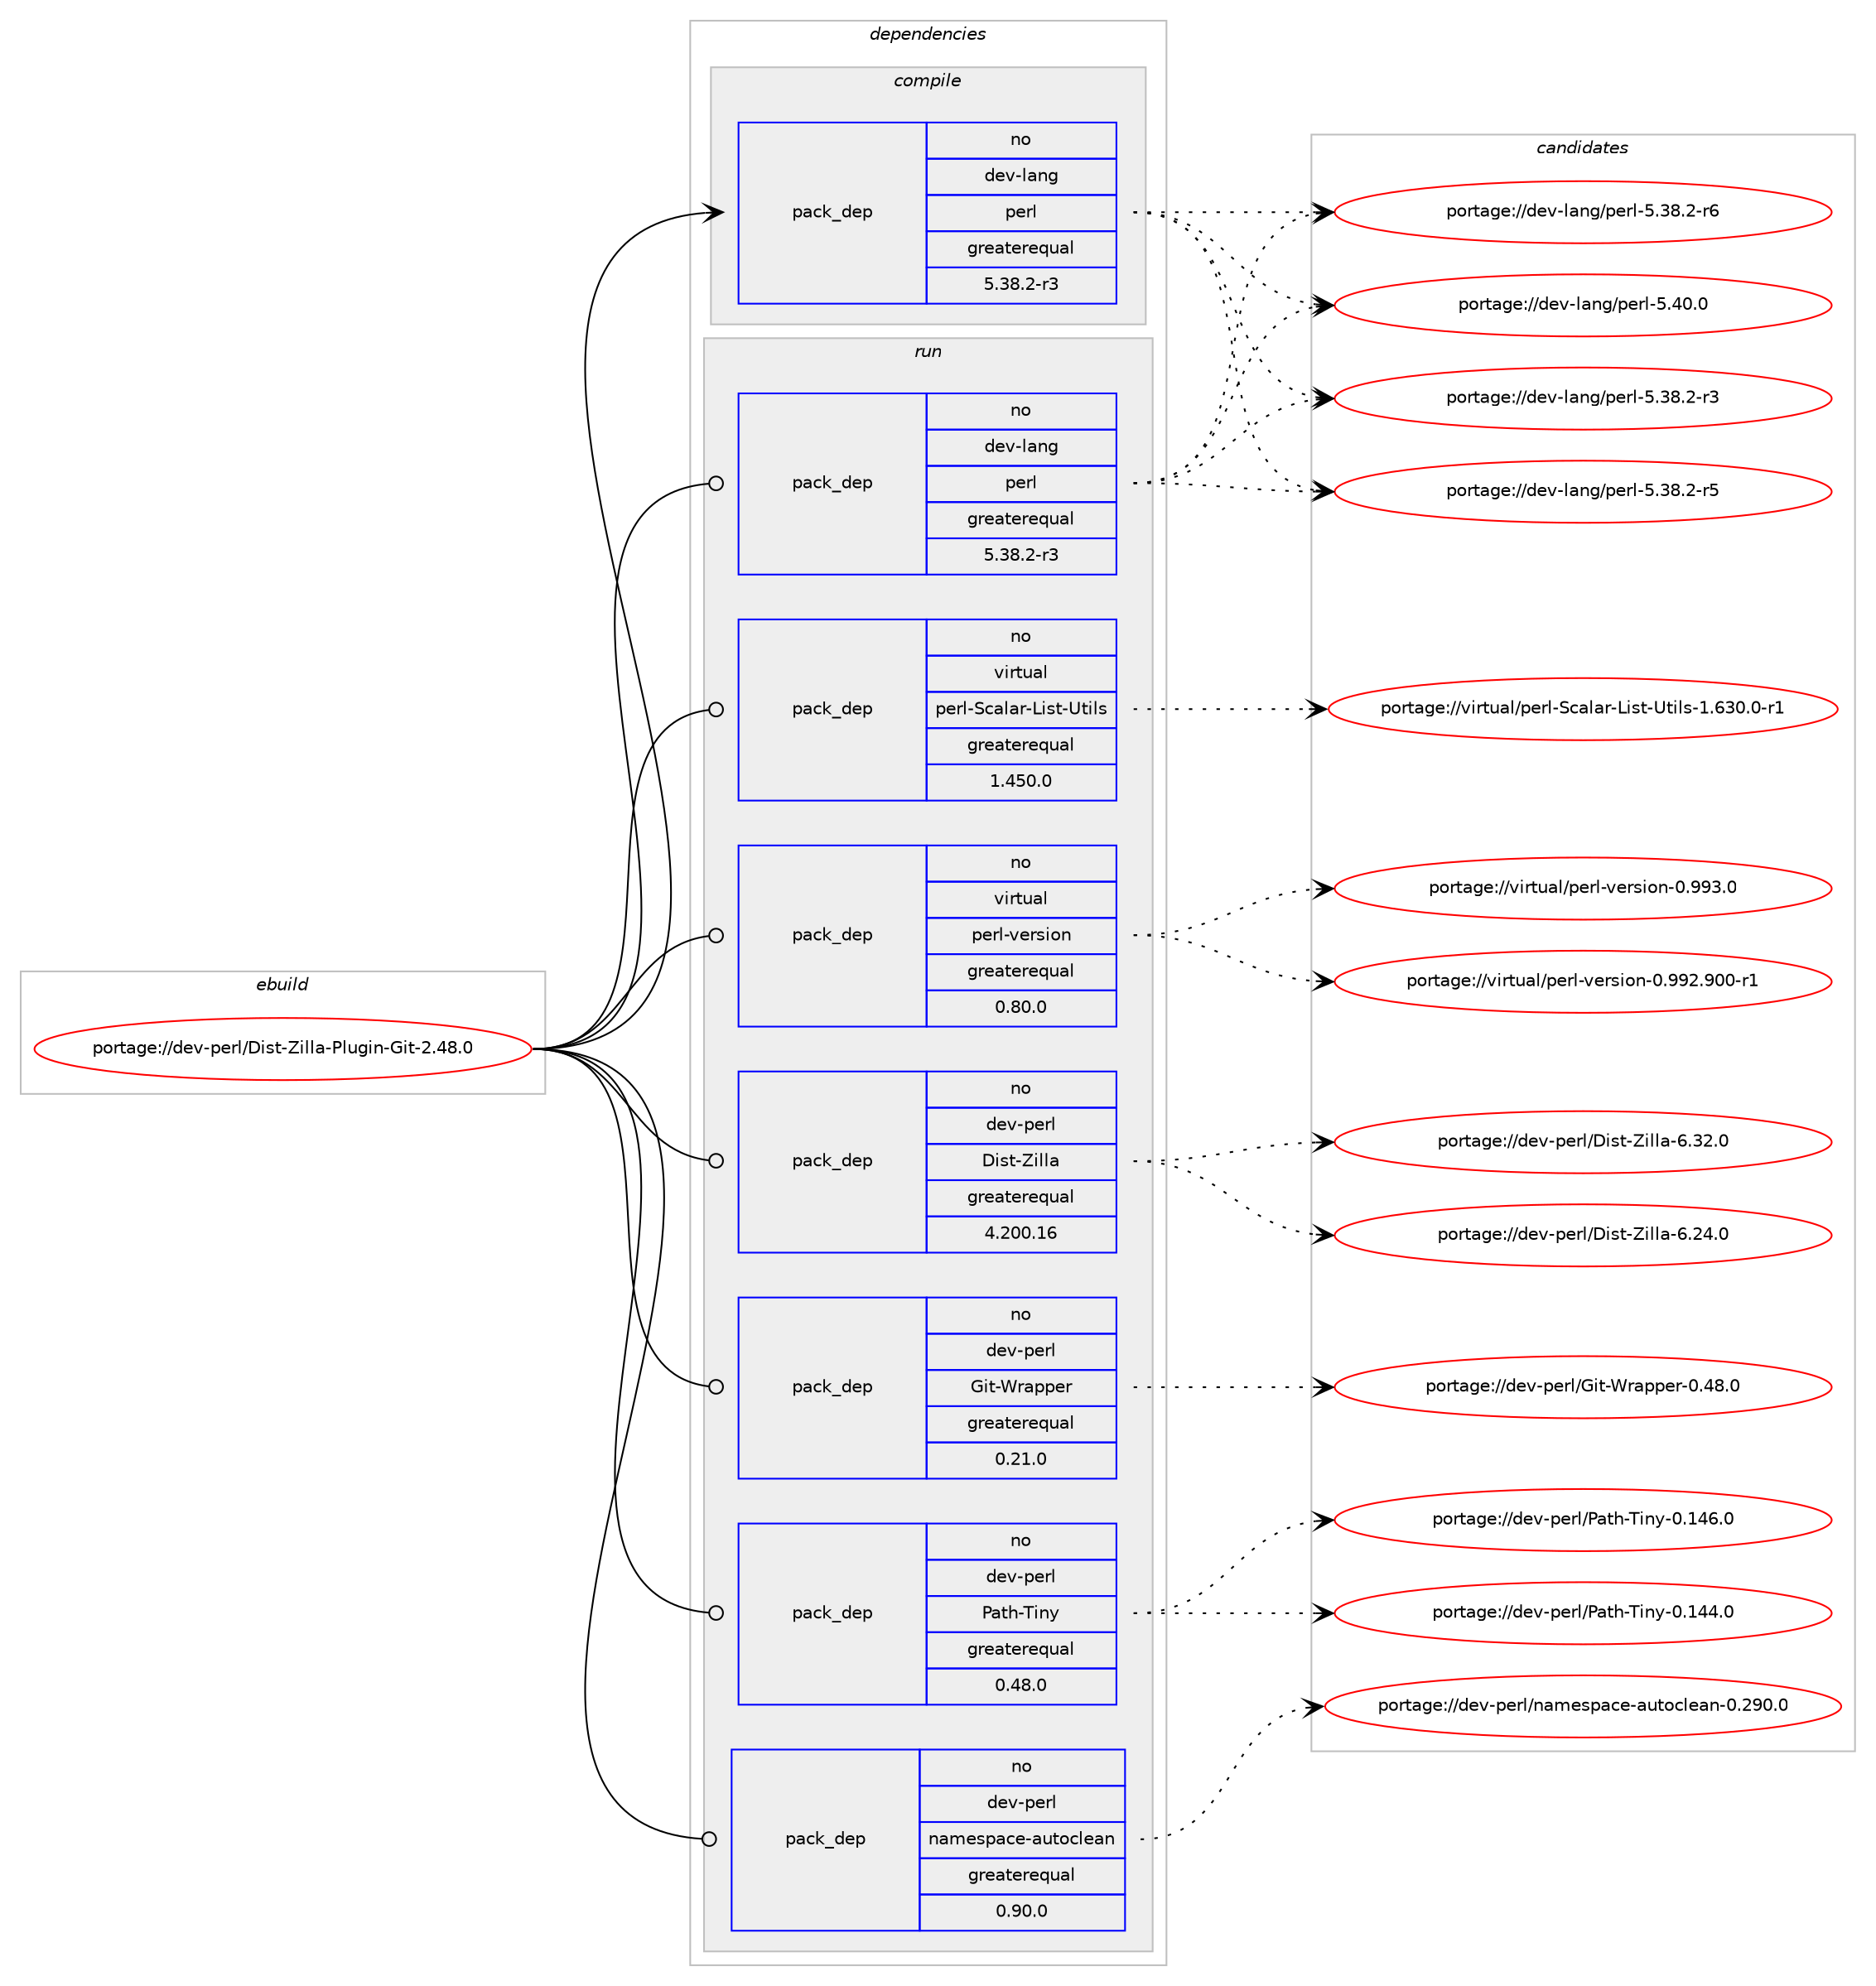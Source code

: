 digraph prolog {

# *************
# Graph options
# *************

newrank=true;
concentrate=true;
compound=true;
graph [rankdir=LR,fontname=Helvetica,fontsize=10,ranksep=1.5];#, ranksep=2.5, nodesep=0.2];
edge  [arrowhead=vee];
node  [fontname=Helvetica,fontsize=10];

# **********
# The ebuild
# **********

subgraph cluster_leftcol {
color=gray;
rank=same;
label=<<i>ebuild</i>>;
id [label="portage://dev-perl/Dist-Zilla-Plugin-Git-2.48.0", color=red, width=4, href="../dev-perl/Dist-Zilla-Plugin-Git-2.48.0.svg"];
}

# ****************
# The dependencies
# ****************

subgraph cluster_midcol {
color=gray;
label=<<i>dependencies</i>>;
subgraph cluster_compile {
fillcolor="#eeeeee";
style=filled;
label=<<i>compile</i>>;
subgraph pack34715 {
dependency64846 [label=<<TABLE BORDER="0" CELLBORDER="1" CELLSPACING="0" CELLPADDING="4" WIDTH="220"><TR><TD ROWSPAN="6" CELLPADDING="30">pack_dep</TD></TR><TR><TD WIDTH="110">no</TD></TR><TR><TD>dev-lang</TD></TR><TR><TD>perl</TD></TR><TR><TD>greaterequal</TD></TR><TR><TD>5.38.2-r3</TD></TR></TABLE>>, shape=none, color=blue];
}
id:e -> dependency64846:w [weight=20,style="solid",arrowhead="vee"];
}
subgraph cluster_compileandrun {
fillcolor="#eeeeee";
style=filled;
label=<<i>compile and run</i>>;
}
subgraph cluster_run {
fillcolor="#eeeeee";
style=filled;
label=<<i>run</i>>;
subgraph pack34716 {
dependency64847 [label=<<TABLE BORDER="0" CELLBORDER="1" CELLSPACING="0" CELLPADDING="4" WIDTH="220"><TR><TD ROWSPAN="6" CELLPADDING="30">pack_dep</TD></TR><TR><TD WIDTH="110">no</TD></TR><TR><TD>dev-lang</TD></TR><TR><TD>perl</TD></TR><TR><TD>greaterequal</TD></TR><TR><TD>5.38.2-r3</TD></TR></TABLE>>, shape=none, color=blue];
}
id:e -> dependency64847:w [weight=20,style="solid",arrowhead="odot"];
# *** BEGIN UNKNOWN DEPENDENCY TYPE (TODO) ***
# id -> package_dependency(portage://dev-perl/Dist-Zilla-Plugin-Git-2.48.0,run,no,dev-lang,perl,none,[,,],any_same_slot,[])
# *** END UNKNOWN DEPENDENCY TYPE (TODO) ***

# *** BEGIN UNKNOWN DEPENDENCY TYPE (TODO) ***
# id -> package_dependency(portage://dev-perl/Dist-Zilla-Plugin-Git-2.48.0,run,no,dev-perl,DateTime,none,[,,],[],[])
# *** END UNKNOWN DEPENDENCY TYPE (TODO) ***

subgraph pack34717 {
dependency64848 [label=<<TABLE BORDER="0" CELLBORDER="1" CELLSPACING="0" CELLPADDING="4" WIDTH="220"><TR><TD ROWSPAN="6" CELLPADDING="30">pack_dep</TD></TR><TR><TD WIDTH="110">no</TD></TR><TR><TD>dev-perl</TD></TR><TR><TD>Dist-Zilla</TD></TR><TR><TD>greaterequal</TD></TR><TR><TD>4.200.16</TD></TR></TABLE>>, shape=none, color=blue];
}
id:e -> dependency64848:w [weight=20,style="solid",arrowhead="odot"];
# *** BEGIN UNKNOWN DEPENDENCY TYPE (TODO) ***
# id -> package_dependency(portage://dev-perl/Dist-Zilla-Plugin-Git-2.48.0,run,no,dev-perl,Dist-Zilla-Plugin-Config-Git,none,[,,],[],[])
# *** END UNKNOWN DEPENDENCY TYPE (TODO) ***

# *** BEGIN UNKNOWN DEPENDENCY TYPE (TODO) ***
# id -> package_dependency(portage://dev-perl/Dist-Zilla-Plugin-Git-2.48.0,run,no,dev-perl,File-chdir,none,[,,],[],[])
# *** END UNKNOWN DEPENDENCY TYPE (TODO) ***

subgraph pack34718 {
dependency64849 [label=<<TABLE BORDER="0" CELLBORDER="1" CELLSPACING="0" CELLPADDING="4" WIDTH="220"><TR><TD ROWSPAN="6" CELLPADDING="30">pack_dep</TD></TR><TR><TD WIDTH="110">no</TD></TR><TR><TD>dev-perl</TD></TR><TR><TD>Git-Wrapper</TD></TR><TR><TD>greaterequal</TD></TR><TR><TD>0.21.0</TD></TR></TABLE>>, shape=none, color=blue];
}
id:e -> dependency64849:w [weight=20,style="solid",arrowhead="odot"];
# *** BEGIN UNKNOWN DEPENDENCY TYPE (TODO) ***
# id -> package_dependency(portage://dev-perl/Dist-Zilla-Plugin-Git-2.48.0,run,no,dev-perl,IPC-System-Simple,none,[,,],[],[])
# *** END UNKNOWN DEPENDENCY TYPE (TODO) ***

# *** BEGIN UNKNOWN DEPENDENCY TYPE (TODO) ***
# id -> package_dependency(portage://dev-perl/Dist-Zilla-Plugin-Git-2.48.0,run,no,dev-perl,Module-Runtime,none,[,,],[],[])
# *** END UNKNOWN DEPENDENCY TYPE (TODO) ***

# *** BEGIN UNKNOWN DEPENDENCY TYPE (TODO) ***
# id -> package_dependency(portage://dev-perl/Dist-Zilla-Plugin-Git-2.48.0,run,no,dev-perl,Moose,none,[,,],[],[])
# *** END UNKNOWN DEPENDENCY TYPE (TODO) ***

# *** BEGIN UNKNOWN DEPENDENCY TYPE (TODO) ***
# id -> package_dependency(portage://dev-perl/Dist-Zilla-Plugin-Git-2.48.0,run,no,dev-perl,MooseX-Has-Sugar,none,[,,],[],[])
# *** END UNKNOWN DEPENDENCY TYPE (TODO) ***

subgraph pack34719 {
dependency64850 [label=<<TABLE BORDER="0" CELLBORDER="1" CELLSPACING="0" CELLPADDING="4" WIDTH="220"><TR><TD ROWSPAN="6" CELLPADDING="30">pack_dep</TD></TR><TR><TD WIDTH="110">no</TD></TR><TR><TD>dev-perl</TD></TR><TR><TD>Path-Tiny</TD></TR><TR><TD>greaterequal</TD></TR><TR><TD>0.48.0</TD></TR></TABLE>>, shape=none, color=blue];
}
id:e -> dependency64850:w [weight=20,style="solid",arrowhead="odot"];
# *** BEGIN UNKNOWN DEPENDENCY TYPE (TODO) ***
# id -> package_dependency(portage://dev-perl/Dist-Zilla-Plugin-Git-2.48.0,run,no,dev-perl,String-Formatter,none,[,,],[],[])
# *** END UNKNOWN DEPENDENCY TYPE (TODO) ***

# *** BEGIN UNKNOWN DEPENDENCY TYPE (TODO) ***
# id -> package_dependency(portage://dev-perl/Dist-Zilla-Plugin-Git-2.48.0,run,no,dev-perl,Try-Tiny,none,[,,],[],[])
# *** END UNKNOWN DEPENDENCY TYPE (TODO) ***

# *** BEGIN UNKNOWN DEPENDENCY TYPE (TODO) ***
# id -> package_dependency(portage://dev-perl/Dist-Zilla-Plugin-Git-2.48.0,run,no,dev-perl,Type-Tiny,none,[,,],[],[])
# *** END UNKNOWN DEPENDENCY TYPE (TODO) ***

# *** BEGIN UNKNOWN DEPENDENCY TYPE (TODO) ***
# id -> package_dependency(portage://dev-perl/Dist-Zilla-Plugin-Git-2.48.0,run,no,dev-perl,Types-Path-Tiny,none,[,,],[],[])
# *** END UNKNOWN DEPENDENCY TYPE (TODO) ***

# *** BEGIN UNKNOWN DEPENDENCY TYPE (TODO) ***
# id -> package_dependency(portage://dev-perl/Dist-Zilla-Plugin-Git-2.48.0,run,no,dev-perl,Version-Next,none,[,,],[],[])
# *** END UNKNOWN DEPENDENCY TYPE (TODO) ***

subgraph pack34720 {
dependency64851 [label=<<TABLE BORDER="0" CELLBORDER="1" CELLSPACING="0" CELLPADDING="4" WIDTH="220"><TR><TD ROWSPAN="6" CELLPADDING="30">pack_dep</TD></TR><TR><TD WIDTH="110">no</TD></TR><TR><TD>dev-perl</TD></TR><TR><TD>namespace-autoclean</TD></TR><TR><TD>greaterequal</TD></TR><TR><TD>0.90.0</TD></TR></TABLE>>, shape=none, color=blue];
}
id:e -> dependency64851:w [weight=20,style="solid",arrowhead="odot"];
# *** BEGIN UNKNOWN DEPENDENCY TYPE (TODO) ***
# id -> package_dependency(portage://dev-perl/Dist-Zilla-Plugin-Git-2.48.0,run,no,virtual,perl-File-Spec,none,[,,],[],[])
# *** END UNKNOWN DEPENDENCY TYPE (TODO) ***

# *** BEGIN UNKNOWN DEPENDENCY TYPE (TODO) ***
# id -> package_dependency(portage://dev-perl/Dist-Zilla-Plugin-Git-2.48.0,run,no,virtual,perl-File-Temp,none,[,,],[],[])
# *** END UNKNOWN DEPENDENCY TYPE (TODO) ***

subgraph pack34721 {
dependency64852 [label=<<TABLE BORDER="0" CELLBORDER="1" CELLSPACING="0" CELLPADDING="4" WIDTH="220"><TR><TD ROWSPAN="6" CELLPADDING="30">pack_dep</TD></TR><TR><TD WIDTH="110">no</TD></TR><TR><TD>virtual</TD></TR><TR><TD>perl-Scalar-List-Utils</TD></TR><TR><TD>greaterequal</TD></TR><TR><TD>1.450.0</TD></TR></TABLE>>, shape=none, color=blue];
}
id:e -> dependency64852:w [weight=20,style="solid",arrowhead="odot"];
subgraph pack34722 {
dependency64853 [label=<<TABLE BORDER="0" CELLBORDER="1" CELLSPACING="0" CELLPADDING="4" WIDTH="220"><TR><TD ROWSPAN="6" CELLPADDING="30">pack_dep</TD></TR><TR><TD WIDTH="110">no</TD></TR><TR><TD>virtual</TD></TR><TR><TD>perl-version</TD></TR><TR><TD>greaterequal</TD></TR><TR><TD>0.80.0</TD></TR></TABLE>>, shape=none, color=blue];
}
id:e -> dependency64853:w [weight=20,style="solid",arrowhead="odot"];
}
}

# **************
# The candidates
# **************

subgraph cluster_choices {
rank=same;
color=gray;
label=<<i>candidates</i>>;

subgraph choice34715 {
color=black;
nodesep=1;
choice100101118451089711010347112101114108455346515646504511451 [label="portage://dev-lang/perl-5.38.2-r3", color=red, width=4,href="../dev-lang/perl-5.38.2-r3.svg"];
choice100101118451089711010347112101114108455346515646504511453 [label="portage://dev-lang/perl-5.38.2-r5", color=red, width=4,href="../dev-lang/perl-5.38.2-r5.svg"];
choice100101118451089711010347112101114108455346515646504511454 [label="portage://dev-lang/perl-5.38.2-r6", color=red, width=4,href="../dev-lang/perl-5.38.2-r6.svg"];
choice10010111845108971101034711210111410845534652484648 [label="portage://dev-lang/perl-5.40.0", color=red, width=4,href="../dev-lang/perl-5.40.0.svg"];
dependency64846:e -> choice100101118451089711010347112101114108455346515646504511451:w [style=dotted,weight="100"];
dependency64846:e -> choice100101118451089711010347112101114108455346515646504511453:w [style=dotted,weight="100"];
dependency64846:e -> choice100101118451089711010347112101114108455346515646504511454:w [style=dotted,weight="100"];
dependency64846:e -> choice10010111845108971101034711210111410845534652484648:w [style=dotted,weight="100"];
}
subgraph choice34716 {
color=black;
nodesep=1;
choice100101118451089711010347112101114108455346515646504511451 [label="portage://dev-lang/perl-5.38.2-r3", color=red, width=4,href="../dev-lang/perl-5.38.2-r3.svg"];
choice100101118451089711010347112101114108455346515646504511453 [label="portage://dev-lang/perl-5.38.2-r5", color=red, width=4,href="../dev-lang/perl-5.38.2-r5.svg"];
choice100101118451089711010347112101114108455346515646504511454 [label="portage://dev-lang/perl-5.38.2-r6", color=red, width=4,href="../dev-lang/perl-5.38.2-r6.svg"];
choice10010111845108971101034711210111410845534652484648 [label="portage://dev-lang/perl-5.40.0", color=red, width=4,href="../dev-lang/perl-5.40.0.svg"];
dependency64847:e -> choice100101118451089711010347112101114108455346515646504511451:w [style=dotted,weight="100"];
dependency64847:e -> choice100101118451089711010347112101114108455346515646504511453:w [style=dotted,weight="100"];
dependency64847:e -> choice100101118451089711010347112101114108455346515646504511454:w [style=dotted,weight="100"];
dependency64847:e -> choice10010111845108971101034711210111410845534652484648:w [style=dotted,weight="100"];
}
subgraph choice34717 {
color=black;
nodesep=1;
choice10010111845112101114108476810511511645901051081089745544650524648 [label="portage://dev-perl/Dist-Zilla-6.24.0", color=red, width=4,href="../dev-perl/Dist-Zilla-6.24.0.svg"];
choice10010111845112101114108476810511511645901051081089745544651504648 [label="portage://dev-perl/Dist-Zilla-6.32.0", color=red, width=4,href="../dev-perl/Dist-Zilla-6.32.0.svg"];
dependency64848:e -> choice10010111845112101114108476810511511645901051081089745544650524648:w [style=dotted,weight="100"];
dependency64848:e -> choice10010111845112101114108476810511511645901051081089745544651504648:w [style=dotted,weight="100"];
}
subgraph choice34718 {
color=black;
nodesep=1;
choice10010111845112101114108477110511645871149711211210111445484652564648 [label="portage://dev-perl/Git-Wrapper-0.48.0", color=red, width=4,href="../dev-perl/Git-Wrapper-0.48.0.svg"];
dependency64849:e -> choice10010111845112101114108477110511645871149711211210111445484652564648:w [style=dotted,weight="100"];
}
subgraph choice34719 {
color=black;
nodesep=1;
choice1001011184511210111410847809711610445841051101214548464952524648 [label="portage://dev-perl/Path-Tiny-0.144.0", color=red, width=4,href="../dev-perl/Path-Tiny-0.144.0.svg"];
choice1001011184511210111410847809711610445841051101214548464952544648 [label="portage://dev-perl/Path-Tiny-0.146.0", color=red, width=4,href="../dev-perl/Path-Tiny-0.146.0.svg"];
dependency64850:e -> choice1001011184511210111410847809711610445841051101214548464952524648:w [style=dotted,weight="100"];
dependency64850:e -> choice1001011184511210111410847809711610445841051101214548464952544648:w [style=dotted,weight="100"];
}
subgraph choice34720 {
color=black;
nodesep=1;
choice1001011184511210111410847110971091011151129799101459711711611199108101971104548465057484648 [label="portage://dev-perl/namespace-autoclean-0.290.0", color=red, width=4,href="../dev-perl/namespace-autoclean-0.290.0.svg"];
dependency64851:e -> choice1001011184511210111410847110971091011151129799101459711711611199108101971104548465057484648:w [style=dotted,weight="100"];
}
subgraph choice34721 {
color=black;
nodesep=1;
choice118105114116117971084711210111410845839997108971144576105115116458511610510811545494654514846484511449 [label="portage://virtual/perl-Scalar-List-Utils-1.630.0-r1", color=red, width=4,href="../virtual/perl-Scalar-List-Utils-1.630.0-r1.svg"];
dependency64852:e -> choice118105114116117971084711210111410845839997108971144576105115116458511610510811545494654514846484511449:w [style=dotted,weight="100"];
}
subgraph choice34722 {
color=black;
nodesep=1;
choice118105114116117971084711210111410845118101114115105111110454846575750465748484511449 [label="portage://virtual/perl-version-0.992.900-r1", color=red, width=4,href="../virtual/perl-version-0.992.900-r1.svg"];
choice1181051141161179710847112101114108451181011141151051111104548465757514648 [label="portage://virtual/perl-version-0.993.0", color=red, width=4,href="../virtual/perl-version-0.993.0.svg"];
dependency64853:e -> choice118105114116117971084711210111410845118101114115105111110454846575750465748484511449:w [style=dotted,weight="100"];
dependency64853:e -> choice1181051141161179710847112101114108451181011141151051111104548465757514648:w [style=dotted,weight="100"];
}
}

}
